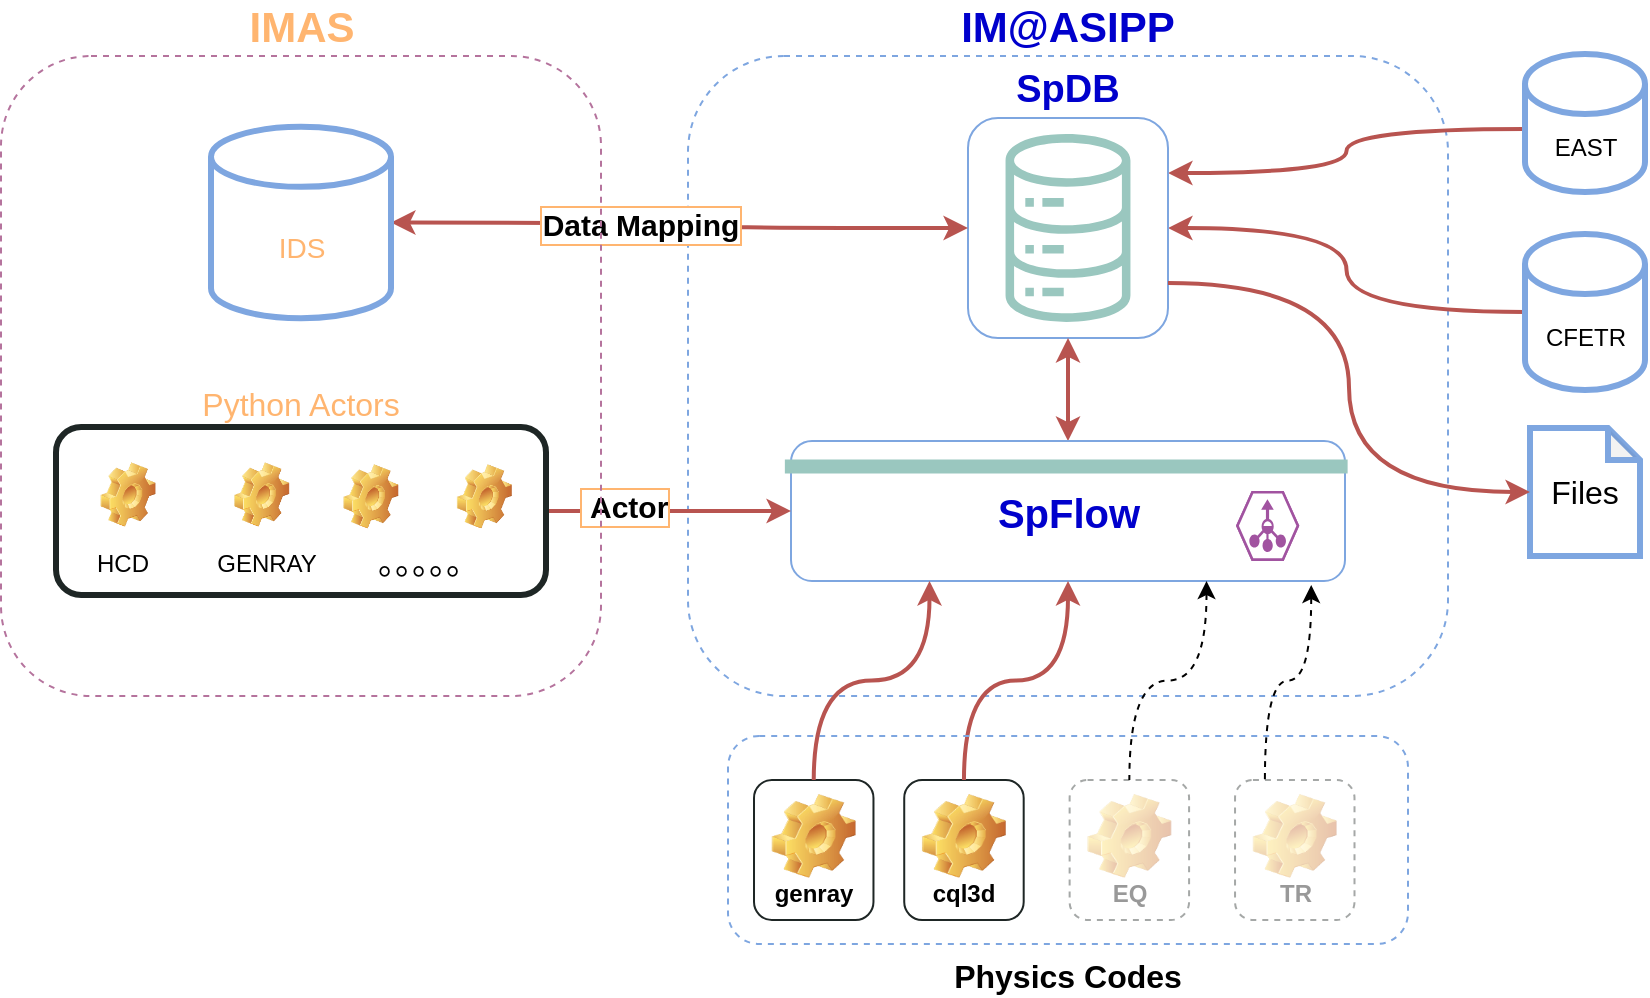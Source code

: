 <mxfile version="14.1.8" type="device"><diagram id="0d7cefc2-ccd6-e077-73ed-a8e48b0cddf6" name="Page-1"><mxGraphModel dx="1088" dy="889" grid="1" gridSize="10" guides="1" tooltips="1" connect="1" arrows="1" fold="1" page="1" pageScale="1" pageWidth="1169" pageHeight="827" background="#ffffff" math="0" shadow="0"><root><mxCell id="0"/><mxCell id="1" parent="0"/><mxCell id="pCKTOUlONDfs2JIYT0TL-133" value="&lt;font style=&quot;font-size: 21px;&quot; color=&quot;#0000cc&quot;&gt;IM@ASIPP&lt;/font&gt;" style="rounded=1;whiteSpace=wrap;html=1;strokeColor=#7EA6E0;strokeWidth=1;fillColor=none;dashed=1;fontStyle=1;labelPosition=center;verticalLabelPosition=top;align=center;verticalAlign=bottom;fontSize=21;" parent="1" vertex="1"><mxGeometry x="414" y="40" width="380" height="320" as="geometry"/></mxCell><mxCell id="pCKTOUlONDfs2JIYT0TL-192" value="" style="edgeStyle=orthogonalEdgeStyle;curved=1;rounded=0;orthogonalLoop=1;jettySize=auto;html=1;startArrow=classic;startFill=1;endArrow=none;endFill=0;strokeWidth=2;entryX=0;entryY=0;entryDx=0;entryDy=37.5;entryPerimeter=0;exitX=1;exitY=0.25;exitDx=0;exitDy=0;strokeColor=#b85450;fillColor=#f8cecc;" parent="1" source="pCKTOUlONDfs2JIYT0TL-196" target="pCKTOUlONDfs2JIYT0TL-137" edge="1"><mxGeometry relative="1" as="geometry"><mxPoint x="640" y="100" as="targetPoint"/></mxGeometry></mxCell><mxCell id="pCKTOUlONDfs2JIYT0TL-193" value="" style="edgeStyle=orthogonalEdgeStyle;curved=1;rounded=0;orthogonalLoop=1;jettySize=auto;html=1;startArrow=classic;startFill=1;endArrow=none;endFill=0;strokeWidth=2;entryX=0;entryY=0.5;entryDx=0;entryDy=0;entryPerimeter=0;strokeColor=#b85450;fillColor=#f8cecc;" parent="1" source="pCKTOUlONDfs2JIYT0TL-196" target="pCKTOUlONDfs2JIYT0TL-138" edge="1"><mxGeometry relative="1" as="geometry"><mxPoint x="584.794" y="125" as="sourcePoint"/><mxPoint x="690" y="97.5" as="targetPoint"/></mxGeometry></mxCell><mxCell id="pCKTOUlONDfs2JIYT0TL-214" value="" style="group;labelPosition=center;verticalLabelPosition=top;align=center;verticalAlign=bottom;" parent="1" vertex="1" connectable="0"><mxGeometry x="554" y="71" width="100" height="110" as="geometry"/></mxCell><mxCell id="pCKTOUlONDfs2JIYT0TL-196" value="SpDB" style="rounded=1;whiteSpace=wrap;html=1;strokeColor=#7EA6E0;strokeWidth=1;fillColor=none;labelPosition=center;verticalLabelPosition=top;align=center;verticalAlign=bottom;fontStyle=1;fontSize=19;fontColor=#0000CC;" parent="pCKTOUlONDfs2JIYT0TL-214" vertex="1"><mxGeometry width="100" height="110" as="geometry"/></mxCell><mxCell id="pCKTOUlONDfs2JIYT0TL-189" value="" style="outlineConnect=0;fontColor=#232F3E;gradientColor=none;strokeColor=none;dashed=0;verticalLabelPosition=bottom;verticalAlign=top;align=center;html=1;fontSize=12;fontStyle=0;aspect=fixed;pointerEvents=1;shape=mxgraph.aws4.iot_analytics_data_store;fillColor=#9AC7BF;" parent="pCKTOUlONDfs2JIYT0TL-214" vertex="1"><mxGeometry x="17.5" y="8.05" width="65" height="93.89" as="geometry"/></mxCell><mxCell id="pCKTOUlONDfs2JIYT0TL-217" value="" style="edgeStyle=orthogonalEdgeStyle;curved=1;rounded=0;orthogonalLoop=1;jettySize=auto;html=1;startArrow=classic;startFill=1;endArrow=classic;endFill=1;strokeWidth=2;entryX=0.5;entryY=0;entryDx=0;entryDy=0;fillColor=#f8cecc;exitX=0.5;exitY=1;exitDx=0;exitDy=0;strokeColor=#B85450;" parent="1" source="pCKTOUlONDfs2JIYT0TL-196" target="pCKTOUlONDfs2JIYT0TL-144" edge="1"><mxGeometry relative="1" as="geometry"><mxPoint x="580" y="115" as="sourcePoint"/><mxPoint x="690" y="175" as="targetPoint"/></mxGeometry></mxCell><mxCell id="pCKTOUlONDfs2JIYT0TL-205" value="" style="group;" parent="1" vertex="1" connectable="0"><mxGeometry x="465.5" y="232.5" width="277" height="70" as="geometry"/></mxCell><mxCell id="pCKTOUlONDfs2JIYT0TL-144" value="&lt;b style=&quot;font-size: 20px&quot;&gt;&lt;font color=&quot;#0000cc&quot;&gt;SpFlow&lt;/font&gt;&lt;/b&gt;" style="rounded=1;whiteSpace=wrap;html=1;strokeColor=#7EA6E0;strokeWidth=1;fillColor=none;" parent="pCKTOUlONDfs2JIYT0TL-205" vertex="1"><mxGeometry width="277" height="70" as="geometry"/></mxCell><mxCell id="pCKTOUlONDfs2JIYT0TL-158" value="" style="line;strokeWidth=7;direction=south;html=1;perimeter=backbonePerimeter;points=[];outlineConnect=0;fillColor=none;strokeColor=#9AC7BF;rotation=90;" parent="pCKTOUlONDfs2JIYT0TL-205" vertex="1"><mxGeometry x="136.632" y="-127.94" width="1.975" height="281.38" as="geometry"/></mxCell><mxCell id="pCKTOUlONDfs2JIYT0TL-202" value="" style="verticalLabelPosition=bottom;html=1;fillColor=#A153A0;strokeColor=#ffffff;verticalAlign=top;align=center;points=[[0,0.5,0],[0.125,0.25,0],[0.25,0,0],[0.5,0,0],[0.75,0,0],[0.875,0.25,0],[1,0.5,0],[0.875,0.75,0],[0.75,1,0],[0.5,1,0],[0.125,0.75,0]];pointerEvents=1;shape=mxgraph.cisco_safe.compositeIcon;bgIcon=mxgraph.cisco_safe.design.blank_device;resIcon=mxgraph.cisco_safe.design.flow_collector_2;" parent="pCKTOUlONDfs2JIYT0TL-205" vertex="1"><mxGeometry x="222.497" y="25" width="31.657" height="35" as="geometry"/></mxCell><mxCell id="inu622K-15Xmp_hfVGV7-2" value="" style="group" parent="1" vertex="1" connectable="0"><mxGeometry x="434" y="380" width="340" height="104" as="geometry"/></mxCell><mxCell id="pCKTOUlONDfs2JIYT0TL-207" value="" style="group" parent="inu622K-15Xmp_hfVGV7-2" vertex="1" connectable="0"><mxGeometry x="10.005" y="22" width="303.243" height="70" as="geometry"/></mxCell><mxCell id="pCKTOUlONDfs2JIYT0TL-184" value="&lt;font color=&quot;#999999&quot;&gt;EQ&lt;/font&gt;" style="label;whiteSpace=wrap;html=1;align=center;verticalAlign=bottom;spacingLeft=0;spacingBottom=4;imageAlign=center;imageVerticalAlign=top;image=img/clipart/Gear_128x128.png;strokeColor=#1E2625;strokeWidth=1;fillColor=none;dashed=1;opacity=40;" parent="pCKTOUlONDfs2JIYT0TL-207" vertex="1"><mxGeometry x="160.811" width="59.73" height="70" as="geometry"/></mxCell><mxCell id="pCKTOUlONDfs2JIYT0TL-186" value="&lt;font color=&quot;#999999&quot;&gt;TR&lt;/font&gt;" style="label;whiteSpace=wrap;html=1;align=center;verticalAlign=bottom;spacingLeft=0;spacingBottom=4;imageAlign=center;imageVerticalAlign=top;image=img/clipart/Gear_128x128.png;strokeColor=#1E2625;strokeWidth=1;fillColor=none;dashed=1;opacity=40;" parent="pCKTOUlONDfs2JIYT0TL-207" vertex="1"><mxGeometry x="243.514" width="59.73" height="70" as="geometry"/></mxCell><mxCell id="pCKTOUlONDfs2JIYT0TL-187" value="cql3d" style="label;whiteSpace=wrap;html=1;align=center;verticalAlign=bottom;spacingLeft=0;spacingBottom=4;imageAlign=center;imageVerticalAlign=top;image=img/clipart/Gear_128x128.png;strokeColor=#1E2625;strokeWidth=1;fillColor=none;" parent="pCKTOUlONDfs2JIYT0TL-207" vertex="1"><mxGeometry x="78.108" width="59.73" height="70" as="geometry"/></mxCell><mxCell id="pCKTOUlONDfs2JIYT0TL-209" value="" style="edgeStyle=orthogonalEdgeStyle;curved=1;rounded=0;orthogonalLoop=1;jettySize=auto;html=1;startArrow=classic;startFill=1;endArrow=none;endFill=0;strokeWidth=1;exitX=0.75;exitY=1;exitDx=0;exitDy=0;entryX=0.5;entryY=0;entryDx=0;entryDy=0;dashed=1;" parent="inu622K-15Xmp_hfVGV7-2" source="pCKTOUlONDfs2JIYT0TL-144" target="pCKTOUlONDfs2JIYT0TL-184" edge="1"><mxGeometry y="75" as="geometry"><mxPoint x="117.5" y="-56" as="sourcePoint"/><mxPoint x="65" y="34" as="targetPoint"/></mxGeometry></mxCell><mxCell id="pCKTOUlONDfs2JIYT0TL-210" value="" style="edgeStyle=orthogonalEdgeStyle;curved=1;rounded=0;orthogonalLoop=1;jettySize=auto;html=1;startArrow=classic;startFill=1;endArrow=none;endFill=0;strokeWidth=1;exitX=0.939;exitY=1.029;exitDx=0;exitDy=0;entryX=0.25;entryY=0;entryDx=0;entryDy=0;exitPerimeter=0;dashed=1;" parent="inu622K-15Xmp_hfVGV7-2" source="pCKTOUlONDfs2JIYT0TL-144" target="pCKTOUlONDfs2JIYT0TL-186" edge="1"><mxGeometry y="75" as="geometry"><mxPoint x="127.5" y="-46" as="sourcePoint"/><mxPoint x="75" y="44" as="targetPoint"/></mxGeometry></mxCell><mxCell id="pCKTOUlONDfs2JIYT0TL-208" value="" style="edgeStyle=orthogonalEdgeStyle;curved=1;rounded=0;orthogonalLoop=1;jettySize=auto;html=1;startArrow=classic;startFill=1;endArrow=none;endFill=0;strokeWidth=2;exitX=0.5;exitY=1;exitDx=0;exitDy=0;entryX=0.5;entryY=0;entryDx=0;entryDy=0;strokeColor=#b85450;fillColor=#f8cecc;" parent="inu622K-15Xmp_hfVGV7-2" source="pCKTOUlONDfs2JIYT0TL-144" target="pCKTOUlONDfs2JIYT0TL-187" edge="1"><mxGeometry y="75" as="geometry"><mxPoint x="107.5" y="-66" as="sourcePoint"/><mxPoint x="55" y="24" as="targetPoint"/></mxGeometry></mxCell><mxCell id="pCKTOUlONDfs2JIYT0TL-142" value="Physics Codes" style="rounded=1;whiteSpace=wrap;html=1;dashed=1;strokeColor=#7EA6E0;strokeWidth=1;fillColor=none;labelPosition=center;verticalLabelPosition=bottom;align=center;verticalAlign=top;fontSize=16;fontStyle=1" parent="inu622K-15Xmp_hfVGV7-2" vertex="1"><mxGeometry width="340" height="104" as="geometry"/></mxCell><mxCell id="pCKTOUlONDfs2JIYT0TL-183" value="genray" style="label;whiteSpace=wrap;html=1;align=center;verticalAlign=bottom;spacingLeft=0;spacingBottom=4;imageAlign=center;imageVerticalAlign=top;image=img/clipart/Gear_128x128.png;strokeColor=#1E2625;strokeWidth=1;fillColor=none;" parent="inu622K-15Xmp_hfVGV7-2" vertex="1"><mxGeometry x="13.005" y="22" width="59.73" height="70" as="geometry"/></mxCell><mxCell id="pCKTOUlONDfs2JIYT0TL-198" value="" style="edgeStyle=orthogonalEdgeStyle;curved=1;rounded=0;orthogonalLoop=1;jettySize=auto;html=1;startArrow=classic;startFill=1;endArrow=none;endFill=0;strokeWidth=2;exitX=0.25;exitY=1;exitDx=0;exitDy=0;entryX=0.5;entryY=0;entryDx=0;entryDy=0;strokeColor=#b85450;fillColor=#f8cecc;" parent="1" source="pCKTOUlONDfs2JIYT0TL-144" target="pCKTOUlONDfs2JIYT0TL-183" edge="1"><mxGeometry x="-429" y="-292" as="geometry"><mxPoint x="-559" y="-317.45" as="sourcePoint"/><mxPoint x="-384" y="-353.0" as="targetPoint"/></mxGeometry></mxCell><mxCell id="tIftYyOXltGCIeJzKYSq-3" style="edgeStyle=orthogonalEdgeStyle;rounded=0;orthogonalLoop=1;jettySize=auto;html=1;exitX=1;exitY=0.5;exitDx=0;exitDy=0;entryX=0;entryY=0.5;entryDx=0;entryDy=0;startArrow=none;startFill=0;strokeWidth=2;strokeColor=#B85450;" parent="1" source="pCKTOUlONDfs2JIYT0TL-115" target="pCKTOUlONDfs2JIYT0TL-144" edge="1"><mxGeometry relative="1" as="geometry"><Array as="points"><mxPoint x="409" y="268"/></Array></mxGeometry></mxCell><mxCell id="tIftYyOXltGCIeJzKYSq-4" value="&lt;font size=&quot;1&quot;&gt;&lt;b style=&quot;font-size: 15px&quot;&gt;&amp;nbsp;Actor&lt;/b&gt;&lt;/font&gt;" style="edgeLabel;html=1;align=center;verticalAlign=middle;resizable=0;points=[];labelBorderColor=#FFB570;" parent="tIftYyOXltGCIeJzKYSq-3" vertex="1" connectable="0"><mxGeometry x="-0.197" y="-3" relative="1" as="geometry"><mxPoint x="-10" y="-6" as="offset"/></mxGeometry></mxCell><mxCell id="pCKTOUlONDfs2JIYT0TL-194" value="" style="edgeStyle=orthogonalEdgeStyle;curved=1;rounded=0;orthogonalLoop=1;jettySize=auto;html=1;startArrow=classic;startFill=1;endArrow=classic;endFill=1;strokeWidth=2;entryX=1;entryY=0.5;entryDx=0;entryDy=0;entryPerimeter=0;exitX=0;exitY=0.5;exitDx=0;exitDy=0;fillColor=#f8cecc;strokeColor=#B85450;" parent="1" source="pCKTOUlONDfs2JIYT0TL-196" target="pCKTOUlONDfs2JIYT0TL-113" edge="1"><mxGeometry relative="1" as="geometry"><mxPoint x="594.752" y="127" as="sourcePoint"/><mxPoint x="695" y="160" as="targetPoint"/></mxGeometry></mxCell><mxCell id="tIftYyOXltGCIeJzKYSq-1" value="&lt;font style=&quot;font-size: 15px&quot;&gt;&lt;b&gt;Data Mapping&lt;/b&gt;&lt;/font&gt;" style="edgeLabel;html=1;align=center;verticalAlign=middle;resizable=0;points=[];labelBorderColor=#FFB570;" parent="pCKTOUlONDfs2JIYT0TL-194" vertex="1" connectable="0"><mxGeometry x="0.142" relative="1" as="geometry"><mxPoint x="-0.7" y="-0.04" as="offset"/></mxGeometry></mxCell><mxCell id="pCKTOUlONDfs2JIYT0TL-111" value="IMAS" style="rounded=1;whiteSpace=wrap;html=1;strokeWidth=1;strokeColor=#B5739D;labelPosition=center;verticalLabelPosition=top;align=center;verticalAlign=bottom;fontSize=21;fontStyle=1;fontColor=#FFB570;fillColor=none;dashed=1;" parent="1" vertex="1"><mxGeometry x="70.5" y="40" width="300" height="320" as="geometry"/></mxCell><mxCell id="pCKTOUlONDfs2JIYT0TL-113" value="&lt;font color=&quot;#ffb570&quot; style=&quot;font-size: 14px&quot;&gt;IDS&lt;/font&gt;" style="shape=cylinder3;whiteSpace=wrap;html=1;boundedLbl=1;backgroundOutline=1;size=15;strokeWidth=3;strokeColor=#7EA6E0;" parent="1" vertex="1"><mxGeometry x="175.5" y="75.429" width="90" height="95.657" as="geometry"/></mxCell><mxCell id="Iwjq0nM7WA-i0NejwDyr-2" value="" style="group" vertex="1" connectable="0" parent="1"><mxGeometry x="98" y="225.5" width="245" height="84" as="geometry"/></mxCell><mxCell id="pCKTOUlONDfs2JIYT0TL-115" value="Python Actors" style="rounded=1;whiteSpace=wrap;html=1;strokeWidth=3;fillColor=none;strokeColor=#1E2625;labelPosition=center;verticalLabelPosition=top;align=center;verticalAlign=bottom;fontSize=16;fontColor=#FFB570;" parent="Iwjq0nM7WA-i0NejwDyr-2" vertex="1"><mxGeometry width="245" height="84" as="geometry"/></mxCell><mxCell id="pCKTOUlONDfs2JIYT0TL-114" value="" style="shape=image;html=1;verticalLabelPosition=bottom;verticalAlign=top;imageAspect=1;aspect=fixed;image=img/clipart/Gear_128x128.png;dashed=1;strokeColor=#B5739D;strokeWidth=1;" parent="Iwjq0nM7WA-i0NejwDyr-2" vertex="1"><mxGeometry x="22.273" y="17.647" width="27.52" height="32.284" as="geometry"/></mxCell><mxCell id="pCKTOUlONDfs2JIYT0TL-117" value="" style="shape=image;html=1;verticalLabelPosition=bottom;verticalAlign=top;imageAspect=1;aspect=fixed;image=img/clipart/Gear_128x128.png;dashed=1;strokeColor=#B5739D;strokeWidth=1;" parent="Iwjq0nM7WA-i0NejwDyr-2" vertex="1"><mxGeometry x="89.091" y="17.647" width="27.52" height="32.284" as="geometry"/></mxCell><mxCell id="pCKTOUlONDfs2JIYT0TL-120" value="GENRAY" style="text;html=1;strokeColor=none;fillColor=none;align=center;verticalAlign=middle;whiteSpace=wrap;rounded=0;" parent="Iwjq0nM7WA-i0NejwDyr-2" vertex="1"><mxGeometry x="83.005" y="53.531" width="44.545" height="30.469" as="geometry"/></mxCell><mxCell id="pCKTOUlONDfs2JIYT0TL-125" value="" style="shape=image;html=1;verticalLabelPosition=bottom;verticalAlign=top;imageAspect=1;aspect=fixed;image=img/clipart/Gear_128x128.png;dashed=1;strokeColor=#B5739D;strokeWidth=1;" parent="Iwjq0nM7WA-i0NejwDyr-2" vertex="1"><mxGeometry x="143.659" y="18.577" width="27.52" height="32.284" as="geometry"/></mxCell><mxCell id="pCKTOUlONDfs2JIYT0TL-127" value="" style="shape=image;html=1;verticalLabelPosition=bottom;verticalAlign=top;imageAspect=1;aspect=fixed;image=img/clipart/Gear_128x128.png;dashed=1;strokeColor=#B5739D;strokeWidth=1;" parent="Iwjq0nM7WA-i0NejwDyr-2" vertex="1"><mxGeometry x="200.455" y="18.577" width="27.52" height="32.284" as="geometry"/></mxCell><mxCell id="pCKTOUlONDfs2JIYT0TL-119" value="HCD" style="text;html=1;strokeColor=none;fillColor=none;align=center;verticalAlign=middle;whiteSpace=wrap;rounded=0;" parent="Iwjq0nM7WA-i0NejwDyr-2" vertex="1"><mxGeometry x="10.998" y="53.531" width="44.545" height="30.469" as="geometry"/></mxCell><mxCell id="pCKTOUlONDfs2JIYT0TL-131" value="&lt;font style=&quot;font-size: 17px&quot;&gt;。。。。。&lt;/font&gt;" style="text;html=1;strokeColor=none;fillColor=none;align=center;verticalAlign=middle;whiteSpace=wrap;rounded=0;strokeWidth=5;" parent="Iwjq0nM7WA-i0NejwDyr-2" vertex="1"><mxGeometry x="152.999" y="53.531" width="66.818" height="30.469" as="geometry"/></mxCell><mxCell id="Iwjq0nM7WA-i0NejwDyr-4" value="&lt;font color=&quot;#000000&quot;&gt;Files&lt;/font&gt;" style="shape=note;whiteSpace=wrap;html=1;backgroundOutline=1;darkOpacity=0.05;fontSize=16;fontColor=#FFB570;size=16;strokeColor=#7EA6E0;strokeWidth=3;" vertex="1" parent="1"><mxGeometry x="835" y="226" width="55" height="64" as="geometry"/></mxCell><mxCell id="Iwjq0nM7WA-i0NejwDyr-5" style="edgeStyle=orthogonalEdgeStyle;rounded=0;orthogonalLoop=1;jettySize=auto;html=1;exitX=1;exitY=0.75;exitDx=0;exitDy=0;entryX=0;entryY=0.5;entryDx=0;entryDy=0;entryPerimeter=0;fontSize=16;fontColor=#FFB570;curved=1;strokeColor=#B85450;strokeWidth=2;" edge="1" parent="1" source="pCKTOUlONDfs2JIYT0TL-196" target="Iwjq0nM7WA-i0NejwDyr-4"><mxGeometry relative="1" as="geometry"/></mxCell><mxCell id="pCKTOUlONDfs2JIYT0TL-138" value="CFETR" style="shape=cylinder3;whiteSpace=wrap;html=1;boundedLbl=1;backgroundOutline=1;size=15;strokeWidth=3;strokeColor=#7EA6E0;" parent="1" vertex="1"><mxGeometry x="832.5" y="129" width="60" height="78" as="geometry"/></mxCell><mxCell id="pCKTOUlONDfs2JIYT0TL-137" value="EAST" style="shape=cylinder3;whiteSpace=wrap;html=1;boundedLbl=1;backgroundOutline=1;size=15;strokeWidth=3;strokeColor=#7EA6E0;" parent="1" vertex="1"><mxGeometry x="832.5" y="39" width="60" height="69" as="geometry"/></mxCell></root></mxGraphModel></diagram></mxfile>